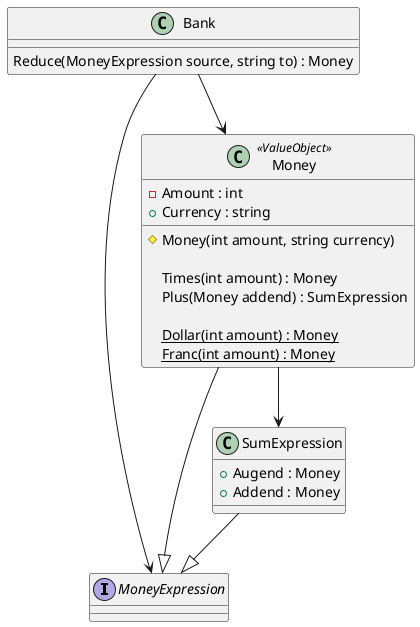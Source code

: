 @startuml

interface MoneyExpression 

class Money <<ValueObject>>
{
    -Amount : int
    +Currency : string
    
    #Money(int amount, string currency)
    
    Times(int amount) : Money
    Plus(Money addend) : SumExpression
    
    {static} Dollar(int amount) : Money
    {static} Franc(int amount) : Money
}
Money --|> MoneyExpression
Money --> SumExpression

class SumExpression
{
    +Augend : Money
    +Addend : Money
}
SumExpression --|> MoneyExpression

class Bank
{
    Reduce(MoneyExpression source, string to) : Money
}
Bank --> MoneyExpression
Bank --> Money
@enduml